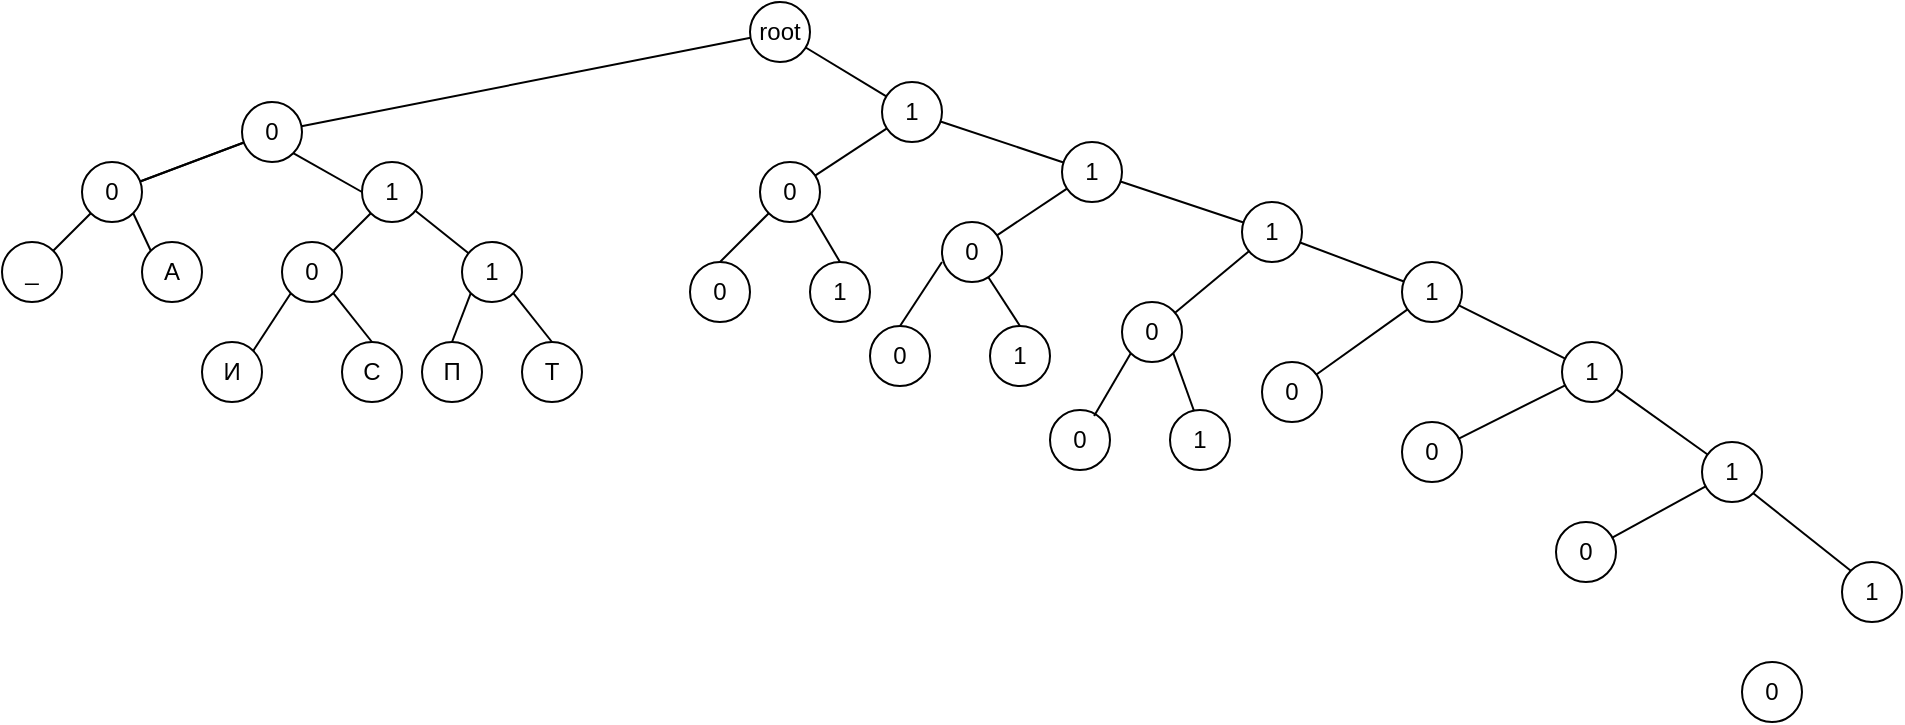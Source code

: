 <mxfile version="22.1.7" type="github">
  <diagram name="Страница — 1" id="L3PKJxNTwHp6rq7nzCVX">
    <mxGraphModel dx="683" dy="373" grid="1" gridSize="10" guides="1" tooltips="1" connect="1" arrows="1" fold="1" page="1" pageScale="1" pageWidth="827" pageHeight="1169" math="0" shadow="0">
      <root>
        <mxCell id="0" />
        <mxCell id="1" parent="0" />
        <mxCell id="iF7RnvMgbBvQUuc80PQl-8" value="" style="edgeStyle=none;shape=connector;rounded=0;orthogonalLoop=1;jettySize=auto;html=1;labelBackgroundColor=default;strokeColor=default;align=center;verticalAlign=middle;fontFamily=Helvetica;fontSize=11;fontColor=default;endArrow=none;endFill=0;" edge="1" parent="1" source="iF7RnvMgbBvQUuc80PQl-2" target="iF7RnvMgbBvQUuc80PQl-5">
          <mxGeometry relative="1" as="geometry" />
        </mxCell>
        <mxCell id="iF7RnvMgbBvQUuc80PQl-27" style="edgeStyle=none;shape=connector;rounded=0;orthogonalLoop=1;jettySize=auto;html=1;exitX=1;exitY=1;exitDx=0;exitDy=0;entryX=0;entryY=0.5;entryDx=0;entryDy=0;labelBackgroundColor=default;strokeColor=default;align=center;verticalAlign=middle;fontFamily=Helvetica;fontSize=11;fontColor=default;endArrow=none;endFill=0;" edge="1" parent="1" source="iF7RnvMgbBvQUuc80PQl-2" target="iF7RnvMgbBvQUuc80PQl-23">
          <mxGeometry relative="1" as="geometry" />
        </mxCell>
        <mxCell id="iF7RnvMgbBvQUuc80PQl-2" value="0" style="ellipse;whiteSpace=wrap;html=1;aspect=fixed;" vertex="1" parent="1">
          <mxGeometry x="140" y="190" width="30" height="30" as="geometry" />
        </mxCell>
        <mxCell id="iF7RnvMgbBvQUuc80PQl-10" value="" style="edgeStyle=none;shape=connector;rounded=0;orthogonalLoop=1;jettySize=auto;html=1;labelBackgroundColor=default;strokeColor=default;align=center;verticalAlign=middle;fontFamily=Helvetica;fontSize=11;fontColor=default;endArrow=none;endFill=0;" edge="1" parent="1" source="iF7RnvMgbBvQUuc80PQl-3" target="iF7RnvMgbBvQUuc80PQl-2">
          <mxGeometry relative="1" as="geometry" />
        </mxCell>
        <mxCell id="iF7RnvMgbBvQUuc80PQl-12" value="" style="edgeStyle=none;shape=connector;rounded=0;orthogonalLoop=1;jettySize=auto;html=1;labelBackgroundColor=default;strokeColor=default;align=center;verticalAlign=middle;fontFamily=Helvetica;fontSize=11;fontColor=default;endArrow=none;endFill=0;" edge="1" parent="1" source="iF7RnvMgbBvQUuc80PQl-3" target="iF7RnvMgbBvQUuc80PQl-11">
          <mxGeometry relative="1" as="geometry" />
        </mxCell>
        <mxCell id="iF7RnvMgbBvQUuc80PQl-3" value="root" style="ellipse;whiteSpace=wrap;html=1;aspect=fixed;" vertex="1" parent="1">
          <mxGeometry x="394" y="140" width="30" height="30" as="geometry" />
        </mxCell>
        <mxCell id="iF7RnvMgbBvQUuc80PQl-9" value="" style="edgeStyle=none;shape=connector;rounded=0;orthogonalLoop=1;jettySize=auto;html=1;labelBackgroundColor=default;strokeColor=default;align=center;verticalAlign=middle;fontFamily=Helvetica;fontSize=11;fontColor=default;endArrow=none;endFill=0;" edge="1" parent="1" source="iF7RnvMgbBvQUuc80PQl-5" target="iF7RnvMgbBvQUuc80PQl-6">
          <mxGeometry relative="1" as="geometry" />
        </mxCell>
        <mxCell id="iF7RnvMgbBvQUuc80PQl-20" value="" style="edgeStyle=none;shape=connector;rounded=0;orthogonalLoop=1;jettySize=auto;html=1;labelBackgroundColor=default;strokeColor=default;align=center;verticalAlign=middle;fontFamily=Helvetica;fontSize=11;fontColor=default;endArrow=none;endFill=0;" edge="1" parent="1" source="iF7RnvMgbBvQUuc80PQl-5" target="iF7RnvMgbBvQUuc80PQl-2">
          <mxGeometry relative="1" as="geometry" />
        </mxCell>
        <mxCell id="iF7RnvMgbBvQUuc80PQl-22" style="edgeStyle=none;shape=connector;rounded=0;orthogonalLoop=1;jettySize=auto;html=1;exitX=1;exitY=1;exitDx=0;exitDy=0;entryX=0;entryY=0;entryDx=0;entryDy=0;labelBackgroundColor=default;strokeColor=default;align=center;verticalAlign=middle;fontFamily=Helvetica;fontSize=11;fontColor=default;endArrow=none;endFill=0;" edge="1" parent="1" source="iF7RnvMgbBvQUuc80PQl-5" target="iF7RnvMgbBvQUuc80PQl-19">
          <mxGeometry relative="1" as="geometry" />
        </mxCell>
        <mxCell id="iF7RnvMgbBvQUuc80PQl-5" value="0" style="ellipse;whiteSpace=wrap;html=1;aspect=fixed;" vertex="1" parent="1">
          <mxGeometry x="60" y="220" width="30" height="30" as="geometry" />
        </mxCell>
        <mxCell id="iF7RnvMgbBvQUuc80PQl-6" value="_" style="ellipse;whiteSpace=wrap;html=1;aspect=fixed;" vertex="1" parent="1">
          <mxGeometry x="20" y="260" width="30" height="30" as="geometry" />
        </mxCell>
        <mxCell id="iF7RnvMgbBvQUuc80PQl-16" value="" style="edgeStyle=none;shape=connector;rounded=0;orthogonalLoop=1;jettySize=auto;html=1;labelBackgroundColor=default;strokeColor=default;align=center;verticalAlign=middle;fontFamily=Helvetica;fontSize=11;fontColor=default;endArrow=none;endFill=0;" edge="1" parent="1" source="iF7RnvMgbBvQUuc80PQl-11" target="iF7RnvMgbBvQUuc80PQl-13">
          <mxGeometry relative="1" as="geometry" />
        </mxCell>
        <mxCell id="iF7RnvMgbBvQUuc80PQl-57" value="" style="edgeStyle=none;shape=connector;rounded=0;orthogonalLoop=1;jettySize=auto;html=1;labelBackgroundColor=default;strokeColor=default;align=center;verticalAlign=middle;fontFamily=Helvetica;fontSize=11;fontColor=default;endArrow=none;endFill=0;" edge="1" parent="1" source="iF7RnvMgbBvQUuc80PQl-11" target="iF7RnvMgbBvQUuc80PQl-45">
          <mxGeometry relative="1" as="geometry" />
        </mxCell>
        <mxCell id="iF7RnvMgbBvQUuc80PQl-11" value="1" style="ellipse;whiteSpace=wrap;html=1;aspect=fixed;" vertex="1" parent="1">
          <mxGeometry x="460" y="180" width="30" height="30" as="geometry" />
        </mxCell>
        <mxCell id="iF7RnvMgbBvQUuc80PQl-17" value="" style="edgeStyle=none;shape=connector;rounded=0;orthogonalLoop=1;jettySize=auto;html=1;labelBackgroundColor=default;strokeColor=default;align=center;verticalAlign=middle;fontFamily=Helvetica;fontSize=11;fontColor=default;endArrow=none;endFill=0;" edge="1" parent="1" source="iF7RnvMgbBvQUuc80PQl-13" target="iF7RnvMgbBvQUuc80PQl-14">
          <mxGeometry relative="1" as="geometry" />
        </mxCell>
        <mxCell id="iF7RnvMgbBvQUuc80PQl-56" value="" style="edgeStyle=none;shape=connector;rounded=0;orthogonalLoop=1;jettySize=auto;html=1;labelBackgroundColor=default;strokeColor=default;align=center;verticalAlign=middle;fontFamily=Helvetica;fontSize=11;fontColor=default;endArrow=none;endFill=0;" edge="1" parent="1" source="iF7RnvMgbBvQUuc80PQl-13" target="iF7RnvMgbBvQUuc80PQl-46">
          <mxGeometry relative="1" as="geometry" />
        </mxCell>
        <mxCell id="iF7RnvMgbBvQUuc80PQl-13" value="1" style="ellipse;whiteSpace=wrap;html=1;aspect=fixed;" vertex="1" parent="1">
          <mxGeometry x="550" y="210" width="30" height="30" as="geometry" />
        </mxCell>
        <mxCell id="iF7RnvMgbBvQUuc80PQl-18" value="" style="edgeStyle=none;shape=connector;rounded=0;orthogonalLoop=1;jettySize=auto;html=1;labelBackgroundColor=default;strokeColor=default;align=center;verticalAlign=middle;fontFamily=Helvetica;fontSize=11;fontColor=default;endArrow=none;endFill=0;" edge="1" parent="1" source="iF7RnvMgbBvQUuc80PQl-14" target="iF7RnvMgbBvQUuc80PQl-15">
          <mxGeometry relative="1" as="geometry" />
        </mxCell>
        <mxCell id="iF7RnvMgbBvQUuc80PQl-55" value="" style="edgeStyle=none;shape=connector;rounded=0;orthogonalLoop=1;jettySize=auto;html=1;labelBackgroundColor=default;strokeColor=default;align=center;verticalAlign=middle;fontFamily=Helvetica;fontSize=11;fontColor=default;endArrow=none;endFill=0;" edge="1" parent="1" source="iF7RnvMgbBvQUuc80PQl-14" target="iF7RnvMgbBvQUuc80PQl-47">
          <mxGeometry relative="1" as="geometry" />
        </mxCell>
        <mxCell id="iF7RnvMgbBvQUuc80PQl-14" value="1" style="ellipse;whiteSpace=wrap;html=1;aspect=fixed;" vertex="1" parent="1">
          <mxGeometry x="640" y="240" width="30" height="30" as="geometry" />
        </mxCell>
        <mxCell id="iF7RnvMgbBvQUuc80PQl-42" value="" style="edgeStyle=none;shape=connector;rounded=0;orthogonalLoop=1;jettySize=auto;html=1;labelBackgroundColor=default;strokeColor=default;align=center;verticalAlign=middle;fontFamily=Helvetica;fontSize=11;fontColor=default;endArrow=none;endFill=0;" edge="1" parent="1" source="iF7RnvMgbBvQUuc80PQl-15" target="iF7RnvMgbBvQUuc80PQl-39">
          <mxGeometry relative="1" as="geometry" />
        </mxCell>
        <mxCell id="iF7RnvMgbBvQUuc80PQl-54" value="" style="edgeStyle=none;shape=connector;rounded=0;orthogonalLoop=1;jettySize=auto;html=1;labelBackgroundColor=default;strokeColor=default;align=center;verticalAlign=middle;fontFamily=Helvetica;fontSize=11;fontColor=default;endArrow=none;endFill=0;" edge="1" parent="1" source="iF7RnvMgbBvQUuc80PQl-15" target="iF7RnvMgbBvQUuc80PQl-48">
          <mxGeometry relative="1" as="geometry" />
        </mxCell>
        <mxCell id="iF7RnvMgbBvQUuc80PQl-15" value="1" style="ellipse;whiteSpace=wrap;html=1;aspect=fixed;" vertex="1" parent="1">
          <mxGeometry x="720" y="270" width="30" height="30" as="geometry" />
        </mxCell>
        <mxCell id="iF7RnvMgbBvQUuc80PQl-19" value="А" style="ellipse;whiteSpace=wrap;html=1;aspect=fixed;" vertex="1" parent="1">
          <mxGeometry x="90" y="260" width="30" height="30" as="geometry" />
        </mxCell>
        <mxCell id="iF7RnvMgbBvQUuc80PQl-28" style="edgeStyle=none;shape=connector;rounded=0;orthogonalLoop=1;jettySize=auto;html=1;exitX=0;exitY=1;exitDx=0;exitDy=0;entryX=1;entryY=0;entryDx=0;entryDy=0;labelBackgroundColor=default;strokeColor=default;align=center;verticalAlign=middle;fontFamily=Helvetica;fontSize=11;fontColor=default;endArrow=none;endFill=0;" edge="1" parent="1" source="iF7RnvMgbBvQUuc80PQl-23" target="iF7RnvMgbBvQUuc80PQl-24">
          <mxGeometry relative="1" as="geometry" />
        </mxCell>
        <mxCell id="iF7RnvMgbBvQUuc80PQl-33" value="" style="edgeStyle=none;shape=connector;rounded=0;orthogonalLoop=1;jettySize=auto;html=1;labelBackgroundColor=default;strokeColor=default;align=center;verticalAlign=middle;fontFamily=Helvetica;fontSize=11;fontColor=default;endArrow=none;endFill=0;" edge="1" parent="1" source="iF7RnvMgbBvQUuc80PQl-23" target="iF7RnvMgbBvQUuc80PQl-31">
          <mxGeometry relative="1" as="geometry" />
        </mxCell>
        <mxCell id="iF7RnvMgbBvQUuc80PQl-23" value="1" style="ellipse;whiteSpace=wrap;html=1;aspect=fixed;" vertex="1" parent="1">
          <mxGeometry x="200" y="220" width="30" height="30" as="geometry" />
        </mxCell>
        <mxCell id="iF7RnvMgbBvQUuc80PQl-26" style="edgeStyle=none;shape=connector;rounded=0;orthogonalLoop=1;jettySize=auto;html=1;exitX=0;exitY=1;exitDx=0;exitDy=0;entryX=1;entryY=0;entryDx=0;entryDy=0;labelBackgroundColor=default;strokeColor=default;align=center;verticalAlign=middle;fontFamily=Helvetica;fontSize=11;fontColor=default;endArrow=none;endFill=0;" edge="1" parent="1" source="iF7RnvMgbBvQUuc80PQl-24" target="iF7RnvMgbBvQUuc80PQl-25">
          <mxGeometry relative="1" as="geometry" />
        </mxCell>
        <mxCell id="iF7RnvMgbBvQUuc80PQl-30" style="edgeStyle=none;shape=connector;rounded=0;orthogonalLoop=1;jettySize=auto;html=1;exitX=1;exitY=1;exitDx=0;exitDy=0;entryX=0.5;entryY=0;entryDx=0;entryDy=0;labelBackgroundColor=default;strokeColor=default;align=center;verticalAlign=middle;fontFamily=Helvetica;fontSize=11;fontColor=default;endArrow=none;endFill=0;" edge="1" parent="1" source="iF7RnvMgbBvQUuc80PQl-24" target="iF7RnvMgbBvQUuc80PQl-29">
          <mxGeometry relative="1" as="geometry" />
        </mxCell>
        <mxCell id="iF7RnvMgbBvQUuc80PQl-24" value="0" style="ellipse;whiteSpace=wrap;html=1;aspect=fixed;" vertex="1" parent="1">
          <mxGeometry x="160" y="260" width="30" height="30" as="geometry" />
        </mxCell>
        <mxCell id="iF7RnvMgbBvQUuc80PQl-25" value="И" style="ellipse;whiteSpace=wrap;html=1;aspect=fixed;" vertex="1" parent="1">
          <mxGeometry x="120" y="310" width="30" height="30" as="geometry" />
        </mxCell>
        <mxCell id="iF7RnvMgbBvQUuc80PQl-29" value="С" style="ellipse;whiteSpace=wrap;html=1;aspect=fixed;" vertex="1" parent="1">
          <mxGeometry x="190" y="310" width="30" height="30" as="geometry" />
        </mxCell>
        <mxCell id="iF7RnvMgbBvQUuc80PQl-35" style="edgeStyle=none;shape=connector;rounded=0;orthogonalLoop=1;jettySize=auto;html=1;exitX=0;exitY=1;exitDx=0;exitDy=0;entryX=0.5;entryY=0;entryDx=0;entryDy=0;labelBackgroundColor=default;strokeColor=default;align=center;verticalAlign=middle;fontFamily=Helvetica;fontSize=11;fontColor=default;endArrow=none;endFill=0;" edge="1" parent="1" source="iF7RnvMgbBvQUuc80PQl-31" target="iF7RnvMgbBvQUuc80PQl-32">
          <mxGeometry relative="1" as="geometry" />
        </mxCell>
        <mxCell id="iF7RnvMgbBvQUuc80PQl-38" style="edgeStyle=none;shape=connector;rounded=0;orthogonalLoop=1;jettySize=auto;html=1;exitX=1;exitY=1;exitDx=0;exitDy=0;entryX=0.5;entryY=0;entryDx=0;entryDy=0;labelBackgroundColor=default;strokeColor=default;align=center;verticalAlign=middle;fontFamily=Helvetica;fontSize=11;fontColor=default;endArrow=none;endFill=0;" edge="1" parent="1" source="iF7RnvMgbBvQUuc80PQl-31" target="iF7RnvMgbBvQUuc80PQl-36">
          <mxGeometry relative="1" as="geometry" />
        </mxCell>
        <mxCell id="iF7RnvMgbBvQUuc80PQl-31" value="1" style="ellipse;whiteSpace=wrap;html=1;aspect=fixed;" vertex="1" parent="1">
          <mxGeometry x="250" y="260" width="30" height="30" as="geometry" />
        </mxCell>
        <mxCell id="iF7RnvMgbBvQUuc80PQl-32" value="П" style="ellipse;whiteSpace=wrap;html=1;aspect=fixed;" vertex="1" parent="1">
          <mxGeometry x="230" y="310" width="30" height="30" as="geometry" />
        </mxCell>
        <mxCell id="iF7RnvMgbBvQUuc80PQl-36" value="Т" style="ellipse;whiteSpace=wrap;html=1;aspect=fixed;" vertex="1" parent="1">
          <mxGeometry x="280" y="310" width="30" height="30" as="geometry" />
        </mxCell>
        <mxCell id="iF7RnvMgbBvQUuc80PQl-43" value="" style="edgeStyle=none;shape=connector;rounded=0;orthogonalLoop=1;jettySize=auto;html=1;labelBackgroundColor=default;strokeColor=default;align=center;verticalAlign=middle;fontFamily=Helvetica;fontSize=11;fontColor=default;endArrow=none;endFill=0;" edge="1" parent="1" source="iF7RnvMgbBvQUuc80PQl-39" target="iF7RnvMgbBvQUuc80PQl-40">
          <mxGeometry relative="1" as="geometry" />
        </mxCell>
        <mxCell id="iF7RnvMgbBvQUuc80PQl-53" value="" style="edgeStyle=none;shape=connector;rounded=0;orthogonalLoop=1;jettySize=auto;html=1;labelBackgroundColor=default;strokeColor=default;align=center;verticalAlign=middle;fontFamily=Helvetica;fontSize=11;fontColor=default;endArrow=none;endFill=0;" edge="1" parent="1" source="iF7RnvMgbBvQUuc80PQl-39" target="iF7RnvMgbBvQUuc80PQl-49">
          <mxGeometry relative="1" as="geometry" />
        </mxCell>
        <mxCell id="iF7RnvMgbBvQUuc80PQl-39" value="1" style="ellipse;whiteSpace=wrap;html=1;aspect=fixed;" vertex="1" parent="1">
          <mxGeometry x="800" y="310" width="30" height="30" as="geometry" />
        </mxCell>
        <mxCell id="iF7RnvMgbBvQUuc80PQl-44" style="edgeStyle=none;shape=connector;rounded=0;orthogonalLoop=1;jettySize=auto;html=1;exitX=1;exitY=1;exitDx=0;exitDy=0;entryX=0;entryY=0;entryDx=0;entryDy=0;labelBackgroundColor=default;strokeColor=default;align=center;verticalAlign=middle;fontFamily=Helvetica;fontSize=11;fontColor=default;endArrow=none;endFill=0;" edge="1" parent="1" source="iF7RnvMgbBvQUuc80PQl-40" target="iF7RnvMgbBvQUuc80PQl-41">
          <mxGeometry relative="1" as="geometry" />
        </mxCell>
        <mxCell id="iF7RnvMgbBvQUuc80PQl-52" value="" style="edgeStyle=none;shape=connector;rounded=0;orthogonalLoop=1;jettySize=auto;html=1;labelBackgroundColor=default;strokeColor=default;align=center;verticalAlign=middle;fontFamily=Helvetica;fontSize=11;fontColor=default;endArrow=none;endFill=0;" edge="1" parent="1" source="iF7RnvMgbBvQUuc80PQl-40" target="iF7RnvMgbBvQUuc80PQl-50">
          <mxGeometry relative="1" as="geometry" />
        </mxCell>
        <mxCell id="iF7RnvMgbBvQUuc80PQl-40" value="1" style="ellipse;whiteSpace=wrap;html=1;aspect=fixed;" vertex="1" parent="1">
          <mxGeometry x="870" y="360" width="30" height="30" as="geometry" />
        </mxCell>
        <mxCell id="iF7RnvMgbBvQUuc80PQl-41" value="1" style="ellipse;whiteSpace=wrap;html=1;aspect=fixed;" vertex="1" parent="1">
          <mxGeometry x="940" y="420" width="30" height="30" as="geometry" />
        </mxCell>
        <mxCell id="iF7RnvMgbBvQUuc80PQl-63" style="edgeStyle=none;shape=connector;rounded=0;orthogonalLoop=1;jettySize=auto;html=1;exitX=0;exitY=1;exitDx=0;exitDy=0;entryX=0.5;entryY=0;entryDx=0;entryDy=0;labelBackgroundColor=default;strokeColor=default;align=center;verticalAlign=middle;fontFamily=Helvetica;fontSize=11;fontColor=default;endArrow=none;endFill=0;" edge="1" parent="1" source="iF7RnvMgbBvQUuc80PQl-45" target="iF7RnvMgbBvQUuc80PQl-62">
          <mxGeometry relative="1" as="geometry" />
        </mxCell>
        <mxCell id="iF7RnvMgbBvQUuc80PQl-64" style="edgeStyle=none;shape=connector;rounded=0;orthogonalLoop=1;jettySize=auto;html=1;exitX=1;exitY=1;exitDx=0;exitDy=0;entryX=0.5;entryY=0;entryDx=0;entryDy=0;labelBackgroundColor=default;strokeColor=default;align=center;verticalAlign=middle;fontFamily=Helvetica;fontSize=11;fontColor=default;endArrow=none;endFill=0;" edge="1" parent="1" source="iF7RnvMgbBvQUuc80PQl-45" target="iF7RnvMgbBvQUuc80PQl-61">
          <mxGeometry relative="1" as="geometry" />
        </mxCell>
        <mxCell id="iF7RnvMgbBvQUuc80PQl-45" value="0" style="ellipse;whiteSpace=wrap;html=1;aspect=fixed;" vertex="1" parent="1">
          <mxGeometry x="399" y="220" width="30" height="30" as="geometry" />
        </mxCell>
        <mxCell id="iF7RnvMgbBvQUuc80PQl-46" value="0" style="ellipse;whiteSpace=wrap;html=1;aspect=fixed;" vertex="1" parent="1">
          <mxGeometry x="490" y="250" width="30" height="30" as="geometry" />
        </mxCell>
        <mxCell id="iF7RnvMgbBvQUuc80PQl-47" value="0" style="ellipse;whiteSpace=wrap;html=1;aspect=fixed;" vertex="1" parent="1">
          <mxGeometry x="580" y="290" width="30" height="30" as="geometry" />
        </mxCell>
        <mxCell id="iF7RnvMgbBvQUuc80PQl-48" value="0" style="ellipse;whiteSpace=wrap;html=1;aspect=fixed;" vertex="1" parent="1">
          <mxGeometry x="650" y="320" width="30" height="30" as="geometry" />
        </mxCell>
        <mxCell id="iF7RnvMgbBvQUuc80PQl-49" value="0" style="ellipse;whiteSpace=wrap;html=1;aspect=fixed;" vertex="1" parent="1">
          <mxGeometry x="720" y="350" width="30" height="30" as="geometry" />
        </mxCell>
        <mxCell id="iF7RnvMgbBvQUuc80PQl-50" value="0" style="ellipse;whiteSpace=wrap;html=1;aspect=fixed;" vertex="1" parent="1">
          <mxGeometry x="797" y="400" width="30" height="30" as="geometry" />
        </mxCell>
        <mxCell id="iF7RnvMgbBvQUuc80PQl-51" value="0" style="ellipse;whiteSpace=wrap;html=1;aspect=fixed;" vertex="1" parent="1">
          <mxGeometry x="890" y="470" width="30" height="30" as="geometry" />
        </mxCell>
        <mxCell id="iF7RnvMgbBvQUuc80PQl-61" value="1" style="ellipse;whiteSpace=wrap;html=1;aspect=fixed;" vertex="1" parent="1">
          <mxGeometry x="424" y="270" width="30" height="30" as="geometry" />
        </mxCell>
        <mxCell id="iF7RnvMgbBvQUuc80PQl-62" value="0" style="ellipse;whiteSpace=wrap;html=1;aspect=fixed;" vertex="1" parent="1">
          <mxGeometry x="364" y="270" width="30" height="30" as="geometry" />
        </mxCell>
        <mxCell id="iF7RnvMgbBvQUuc80PQl-65" style="edgeStyle=none;shape=connector;rounded=0;orthogonalLoop=1;jettySize=auto;html=1;exitX=0;exitY=0.667;exitDx=0;exitDy=0;entryX=0.5;entryY=0;entryDx=0;entryDy=0;labelBackgroundColor=default;strokeColor=default;align=center;verticalAlign=middle;fontFamily=Helvetica;fontSize=11;fontColor=default;endArrow=none;endFill=0;exitPerimeter=0;" edge="1" parent="1" target="iF7RnvMgbBvQUuc80PQl-68" source="iF7RnvMgbBvQUuc80PQl-46">
          <mxGeometry relative="1" as="geometry">
            <mxPoint x="493" y="278" as="sourcePoint" />
          </mxGeometry>
        </mxCell>
        <mxCell id="iF7RnvMgbBvQUuc80PQl-66" style="edgeStyle=none;shape=connector;rounded=0;orthogonalLoop=1;jettySize=auto;html=1;entryX=0.5;entryY=0;entryDx=0;entryDy=0;labelBackgroundColor=default;strokeColor=default;align=center;verticalAlign=middle;fontFamily=Helvetica;fontSize=11;fontColor=default;endArrow=none;endFill=0;" edge="1" parent="1" target="iF7RnvMgbBvQUuc80PQl-67" source="iF7RnvMgbBvQUuc80PQl-46">
          <mxGeometry relative="1" as="geometry">
            <mxPoint x="515" y="278" as="sourcePoint" />
          </mxGeometry>
        </mxCell>
        <mxCell id="iF7RnvMgbBvQUuc80PQl-67" value="1" style="ellipse;whiteSpace=wrap;html=1;aspect=fixed;" vertex="1" parent="1">
          <mxGeometry x="514" y="302" width="30" height="30" as="geometry" />
        </mxCell>
        <mxCell id="iF7RnvMgbBvQUuc80PQl-68" value="0" style="ellipse;whiteSpace=wrap;html=1;aspect=fixed;" vertex="1" parent="1">
          <mxGeometry x="454" y="302" width="30" height="30" as="geometry" />
        </mxCell>
        <mxCell id="iF7RnvMgbBvQUuc80PQl-71" value="1" style="ellipse;whiteSpace=wrap;html=1;aspect=fixed;" vertex="1" parent="1">
          <mxGeometry x="604" y="344" width="30" height="30" as="geometry" />
        </mxCell>
        <mxCell id="iF7RnvMgbBvQUuc80PQl-72" value="0" style="ellipse;whiteSpace=wrap;html=1;aspect=fixed;" vertex="1" parent="1">
          <mxGeometry x="544" y="344" width="30" height="30" as="geometry" />
        </mxCell>
        <mxCell id="iF7RnvMgbBvQUuc80PQl-73" style="edgeStyle=none;shape=connector;rounded=0;orthogonalLoop=1;jettySize=auto;html=1;exitX=0;exitY=1;exitDx=0;exitDy=0;entryX=0.735;entryY=0.1;entryDx=0;entryDy=0;entryPerimeter=0;labelBackgroundColor=default;strokeColor=default;align=center;verticalAlign=middle;fontFamily=Helvetica;fontSize=11;fontColor=default;endArrow=none;endFill=0;" edge="1" parent="1" source="iF7RnvMgbBvQUuc80PQl-47" target="iF7RnvMgbBvQUuc80PQl-72">
          <mxGeometry relative="1" as="geometry" />
        </mxCell>
        <mxCell id="iF7RnvMgbBvQUuc80PQl-74" style="edgeStyle=none;shape=connector;rounded=0;orthogonalLoop=1;jettySize=auto;html=1;exitX=1;exitY=1;exitDx=0;exitDy=0;entryX=0.402;entryY=0.021;entryDx=0;entryDy=0;entryPerimeter=0;labelBackgroundColor=default;strokeColor=default;align=center;verticalAlign=middle;fontFamily=Helvetica;fontSize=11;fontColor=default;endArrow=none;endFill=0;" edge="1" parent="1" source="iF7RnvMgbBvQUuc80PQl-47" target="iF7RnvMgbBvQUuc80PQl-71">
          <mxGeometry relative="1" as="geometry" />
        </mxCell>
      </root>
    </mxGraphModel>
  </diagram>
</mxfile>
